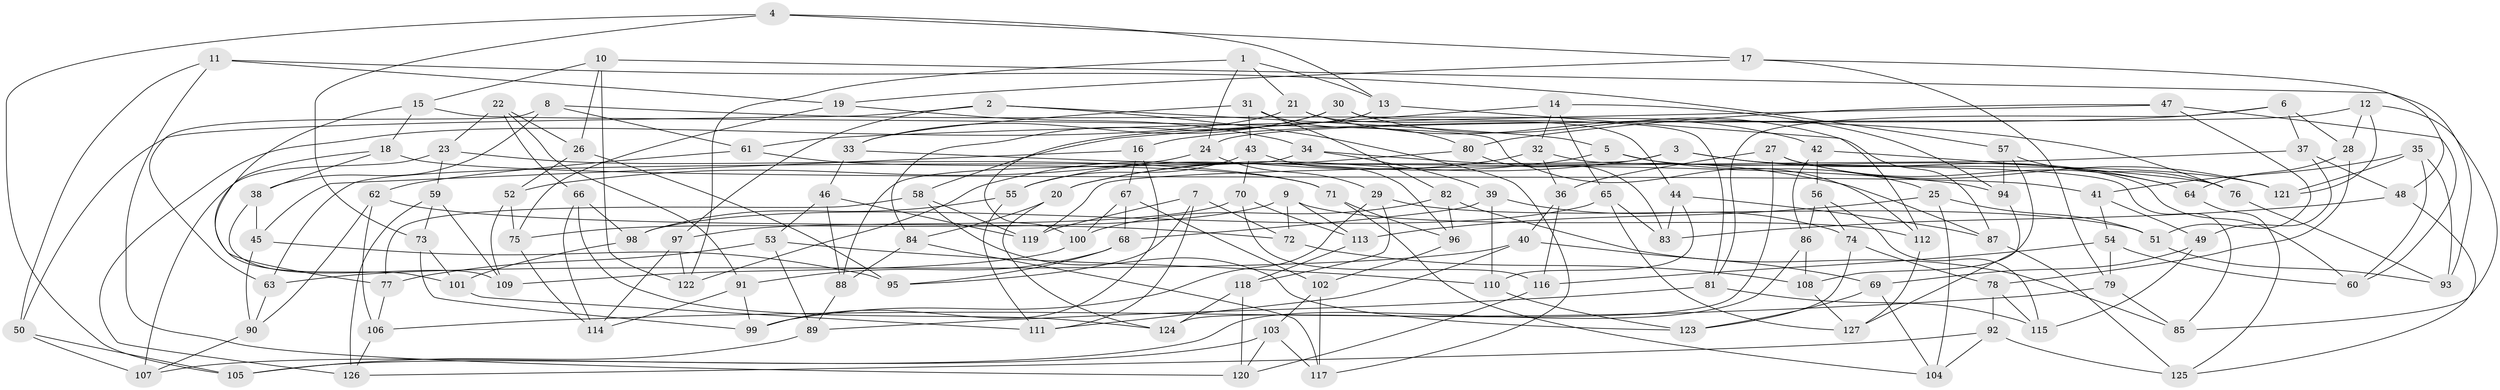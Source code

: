 // Generated by graph-tools (version 1.1) at 2025/03/03/09/25 03:03:06]
// undirected, 127 vertices, 254 edges
graph export_dot {
graph [start="1"]
  node [color=gray90,style=filled];
  1;
  2;
  3;
  4;
  5;
  6;
  7;
  8;
  9;
  10;
  11;
  12;
  13;
  14;
  15;
  16;
  17;
  18;
  19;
  20;
  21;
  22;
  23;
  24;
  25;
  26;
  27;
  28;
  29;
  30;
  31;
  32;
  33;
  34;
  35;
  36;
  37;
  38;
  39;
  40;
  41;
  42;
  43;
  44;
  45;
  46;
  47;
  48;
  49;
  50;
  51;
  52;
  53;
  54;
  55;
  56;
  57;
  58;
  59;
  60;
  61;
  62;
  63;
  64;
  65;
  66;
  67;
  68;
  69;
  70;
  71;
  72;
  73;
  74;
  75;
  76;
  77;
  78;
  79;
  80;
  81;
  82;
  83;
  84;
  85;
  86;
  87;
  88;
  89;
  90;
  91;
  92;
  93;
  94;
  95;
  96;
  97;
  98;
  99;
  100;
  101;
  102;
  103;
  104;
  105;
  106;
  107;
  108;
  109;
  110;
  111;
  112;
  113;
  114;
  115;
  116;
  117;
  118;
  119;
  120;
  121;
  122;
  123;
  124;
  125;
  126;
  127;
  1 -- 24;
  1 -- 122;
  1 -- 21;
  1 -- 13;
  2 -- 5;
  2 -- 50;
  2 -- 117;
  2 -- 97;
  3 -- 63;
  3 -- 121;
  3 -- 64;
  3 -- 20;
  4 -- 105;
  4 -- 13;
  4 -- 73;
  4 -- 17;
  5 -- 60;
  5 -- 20;
  5 -- 25;
  6 -- 37;
  6 -- 28;
  6 -- 16;
  6 -- 81;
  7 -- 95;
  7 -- 72;
  7 -- 111;
  7 -- 119;
  8 -- 63;
  8 -- 61;
  8 -- 38;
  8 -- 76;
  9 -- 75;
  9 -- 113;
  9 -- 72;
  9 -- 112;
  10 -- 15;
  10 -- 93;
  10 -- 122;
  10 -- 26;
  11 -- 50;
  11 -- 57;
  11 -- 19;
  11 -- 120;
  12 -- 28;
  12 -- 121;
  12 -- 24;
  12 -- 85;
  13 -- 100;
  13 -- 112;
  14 -- 32;
  14 -- 94;
  14 -- 65;
  14 -- 58;
  15 -- 18;
  15 -- 112;
  15 -- 101;
  16 -- 45;
  16 -- 67;
  16 -- 99;
  17 -- 19;
  17 -- 79;
  17 -- 48;
  18 -- 41;
  18 -- 38;
  18 -- 77;
  19 -- 34;
  19 -- 75;
  20 -- 124;
  20 -- 84;
  21 -- 126;
  21 -- 44;
  21 -- 42;
  22 -- 91;
  22 -- 23;
  22 -- 26;
  22 -- 66;
  23 -- 107;
  23 -- 59;
  23 -- 71;
  24 -- 29;
  24 -- 52;
  25 -- 113;
  25 -- 104;
  25 -- 51;
  26 -- 52;
  26 -- 95;
  27 -- 64;
  27 -- 121;
  27 -- 124;
  27 -- 36;
  28 -- 64;
  28 -- 78;
  29 -- 99;
  29 -- 51;
  29 -- 118;
  30 -- 84;
  30 -- 33;
  30 -- 81;
  30 -- 87;
  31 -- 43;
  31 -- 33;
  31 -- 80;
  31 -- 82;
  32 -- 36;
  32 -- 55;
  32 -- 85;
  33 -- 46;
  33 -- 94;
  34 -- 39;
  34 -- 88;
  34 -- 87;
  35 -- 60;
  35 -- 121;
  35 -- 41;
  35 -- 93;
  36 -- 40;
  36 -- 116;
  37 -- 48;
  37 -- 119;
  37 -- 49;
  38 -- 109;
  38 -- 45;
  39 -- 68;
  39 -- 74;
  39 -- 110;
  40 -- 69;
  40 -- 111;
  40 -- 63;
  41 -- 49;
  41 -- 54;
  42 -- 76;
  42 -- 86;
  42 -- 56;
  43 -- 70;
  43 -- 96;
  43 -- 55;
  44 -- 83;
  44 -- 110;
  44 -- 87;
  45 -- 90;
  45 -- 95;
  46 -- 119;
  46 -- 53;
  46 -- 88;
  47 -- 80;
  47 -- 61;
  47 -- 51;
  47 -- 60;
  48 -- 125;
  48 -- 83;
  49 -- 115;
  49 -- 69;
  50 -- 107;
  50 -- 105;
  51 -- 93;
  52 -- 109;
  52 -- 75;
  53 -- 77;
  53 -- 110;
  53 -- 89;
  54 -- 79;
  54 -- 60;
  54 -- 116;
  55 -- 111;
  55 -- 98;
  56 -- 115;
  56 -- 74;
  56 -- 86;
  57 -- 94;
  57 -- 76;
  57 -- 108;
  58 -- 123;
  58 -- 77;
  58 -- 119;
  59 -- 73;
  59 -- 109;
  59 -- 126;
  61 -- 71;
  61 -- 62;
  62 -- 72;
  62 -- 106;
  62 -- 90;
  63 -- 90;
  64 -- 125;
  65 -- 98;
  65 -- 83;
  65 -- 127;
  66 -- 124;
  66 -- 98;
  66 -- 114;
  67 -- 100;
  67 -- 68;
  67 -- 102;
  68 -- 91;
  68 -- 95;
  69 -- 123;
  69 -- 104;
  70 -- 97;
  70 -- 116;
  70 -- 113;
  71 -- 96;
  71 -- 104;
  72 -- 108;
  73 -- 101;
  73 -- 99;
  74 -- 78;
  74 -- 123;
  75 -- 114;
  76 -- 93;
  77 -- 106;
  78 -- 115;
  78 -- 92;
  79 -- 85;
  79 -- 106;
  80 -- 83;
  80 -- 122;
  81 -- 115;
  81 -- 89;
  82 -- 85;
  82 -- 100;
  82 -- 96;
  84 -- 117;
  84 -- 88;
  86 -- 107;
  86 -- 108;
  87 -- 125;
  88 -- 89;
  89 -- 105;
  90 -- 107;
  91 -- 114;
  91 -- 99;
  92 -- 104;
  92 -- 126;
  92 -- 125;
  94 -- 127;
  96 -- 102;
  97 -- 122;
  97 -- 114;
  98 -- 101;
  100 -- 109;
  101 -- 111;
  102 -- 103;
  102 -- 117;
  103 -- 120;
  103 -- 105;
  103 -- 117;
  106 -- 126;
  108 -- 127;
  110 -- 123;
  112 -- 127;
  113 -- 118;
  116 -- 120;
  118 -- 124;
  118 -- 120;
}
